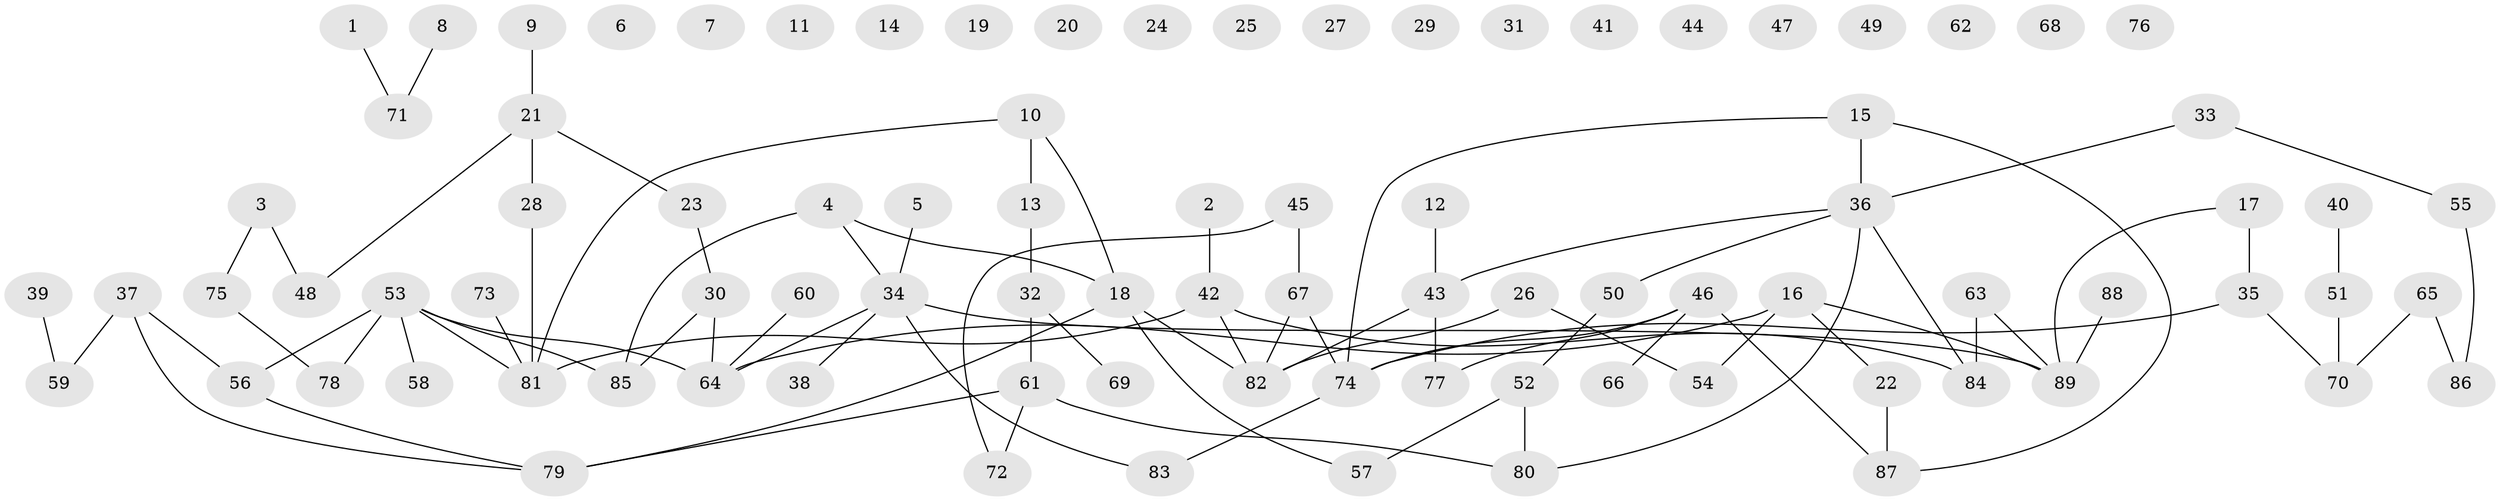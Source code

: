 // coarse degree distribution, {1: 0.208955223880597, 2: 0.19402985074626866, 4: 0.08955223880597014, 0: 0.26865671641791045, 6: 0.029850746268656716, 3: 0.1044776119402985, 5: 0.05970149253731343, 9: 0.014925373134328358, 7: 0.029850746268656716}
// Generated by graph-tools (version 1.1) at 2025/23/03/03/25 07:23:29]
// undirected, 89 vertices, 93 edges
graph export_dot {
graph [start="1"]
  node [color=gray90,style=filled];
  1;
  2;
  3;
  4;
  5;
  6;
  7;
  8;
  9;
  10;
  11;
  12;
  13;
  14;
  15;
  16;
  17;
  18;
  19;
  20;
  21;
  22;
  23;
  24;
  25;
  26;
  27;
  28;
  29;
  30;
  31;
  32;
  33;
  34;
  35;
  36;
  37;
  38;
  39;
  40;
  41;
  42;
  43;
  44;
  45;
  46;
  47;
  48;
  49;
  50;
  51;
  52;
  53;
  54;
  55;
  56;
  57;
  58;
  59;
  60;
  61;
  62;
  63;
  64;
  65;
  66;
  67;
  68;
  69;
  70;
  71;
  72;
  73;
  74;
  75;
  76;
  77;
  78;
  79;
  80;
  81;
  82;
  83;
  84;
  85;
  86;
  87;
  88;
  89;
  1 -- 71;
  2 -- 42;
  3 -- 48;
  3 -- 75;
  4 -- 18;
  4 -- 34;
  4 -- 85;
  5 -- 34;
  8 -- 71;
  9 -- 21;
  10 -- 13;
  10 -- 18;
  10 -- 81;
  12 -- 43;
  13 -- 32;
  15 -- 36;
  15 -- 74;
  15 -- 87;
  16 -- 22;
  16 -- 54;
  16 -- 64;
  16 -- 89;
  17 -- 35;
  17 -- 89;
  18 -- 57;
  18 -- 79;
  18 -- 82;
  21 -- 23;
  21 -- 28;
  21 -- 48;
  22 -- 87;
  23 -- 30;
  26 -- 54;
  26 -- 82;
  28 -- 81;
  30 -- 64;
  30 -- 85;
  32 -- 61;
  32 -- 69;
  33 -- 36;
  33 -- 55;
  34 -- 38;
  34 -- 64;
  34 -- 83;
  34 -- 89;
  35 -- 70;
  35 -- 74;
  36 -- 43;
  36 -- 50;
  36 -- 80;
  36 -- 84;
  37 -- 56;
  37 -- 59;
  37 -- 79;
  39 -- 59;
  40 -- 51;
  42 -- 81;
  42 -- 82;
  42 -- 84;
  43 -- 77;
  43 -- 82;
  45 -- 67;
  45 -- 72;
  46 -- 66;
  46 -- 74;
  46 -- 77;
  46 -- 87;
  50 -- 52;
  51 -- 70;
  52 -- 57;
  52 -- 80;
  53 -- 56;
  53 -- 58;
  53 -- 64;
  53 -- 78;
  53 -- 81;
  53 -- 85;
  55 -- 86;
  56 -- 79;
  60 -- 64;
  61 -- 72;
  61 -- 79;
  61 -- 80;
  63 -- 84;
  63 -- 89;
  65 -- 70;
  65 -- 86;
  67 -- 74;
  67 -- 82;
  73 -- 81;
  74 -- 83;
  75 -- 78;
  88 -- 89;
}

